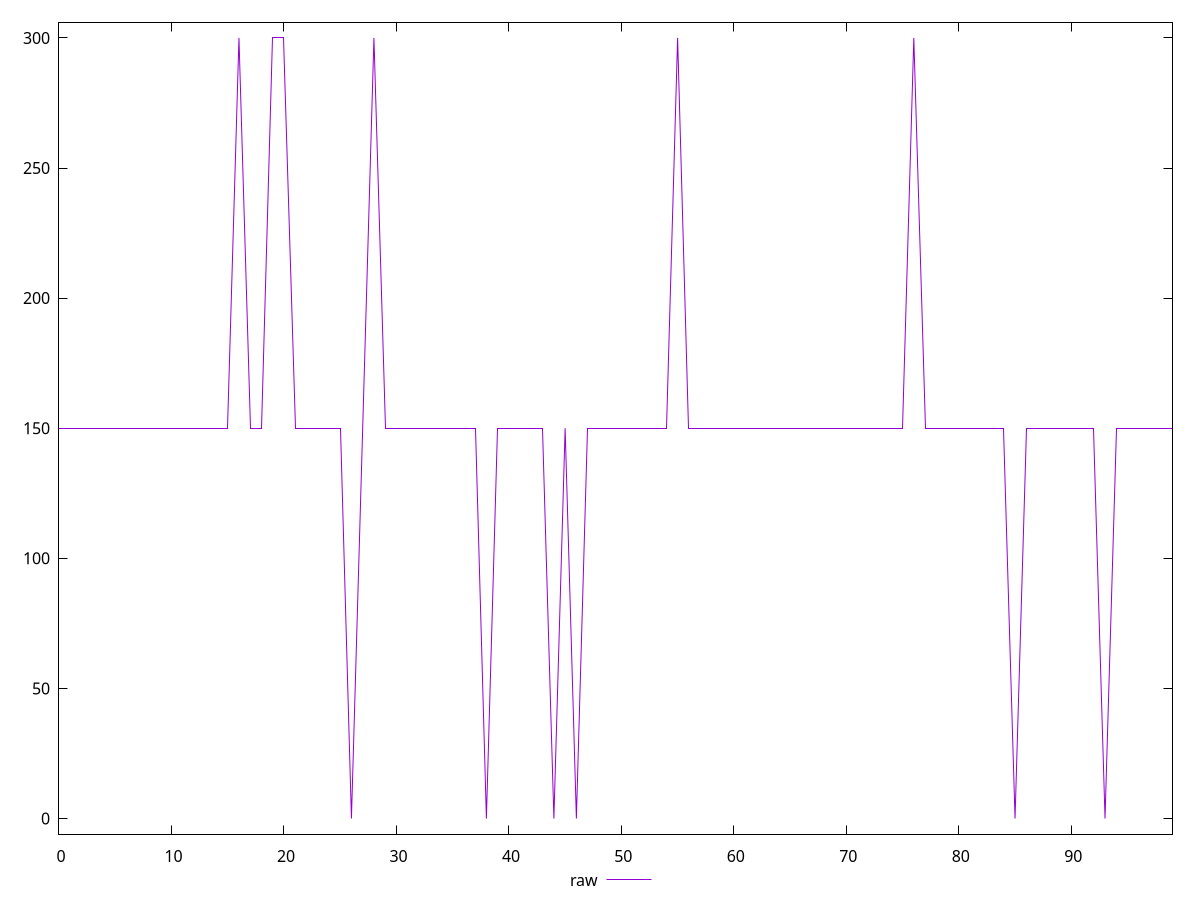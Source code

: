 reset

$raw <<EOF
0 150
1 150
2 150
3 150
4 150
5 150
6 150
7 150
8 150
9 150
10 150
11 150
12 150
13 150
14 150
15 150
16 300
17 150
18 150
19 300
20 300
21 150
22 150
23 150
24 150
25 150
26 0
27 150
28 300
29 150
30 150
31 150
32 150
33 150
34 150
35 150
36 150
37 150
38 0
39 150
40 150
41 150
42 150
43 150
44 0
45 150
46 0
47 150
48 150
49 150
50 150
51 150
52 150
53 150
54 150
55 300
56 150
57 150
58 150
59 150
60 150
61 150
62 150
63 150
64 150
65 150
66 150
67 150
68 150
69 150
70 150
71 150
72 150
73 150
74 150
75 150
76 300
77 150
78 150
79 150
80 150
81 150
82 150
83 150
84 150
85 0
86 150
87 150
88 150
89 150
90 150
91 150
92 150
93 0
94 150
95 150
96 150
97 150
98 150
99 150
EOF

set key outside below
set xrange [0:99]
set yrange [-6:306]
set trange [-6:306]
set terminal svg size 640, 500 enhanced background rgb 'white'
set output "report_00026_2021-02-22T21:38:55.199Z/unused-css-rules/samples/pages+cached+noadtech/raw/values.svg"

plot $raw title "raw" with line

reset
